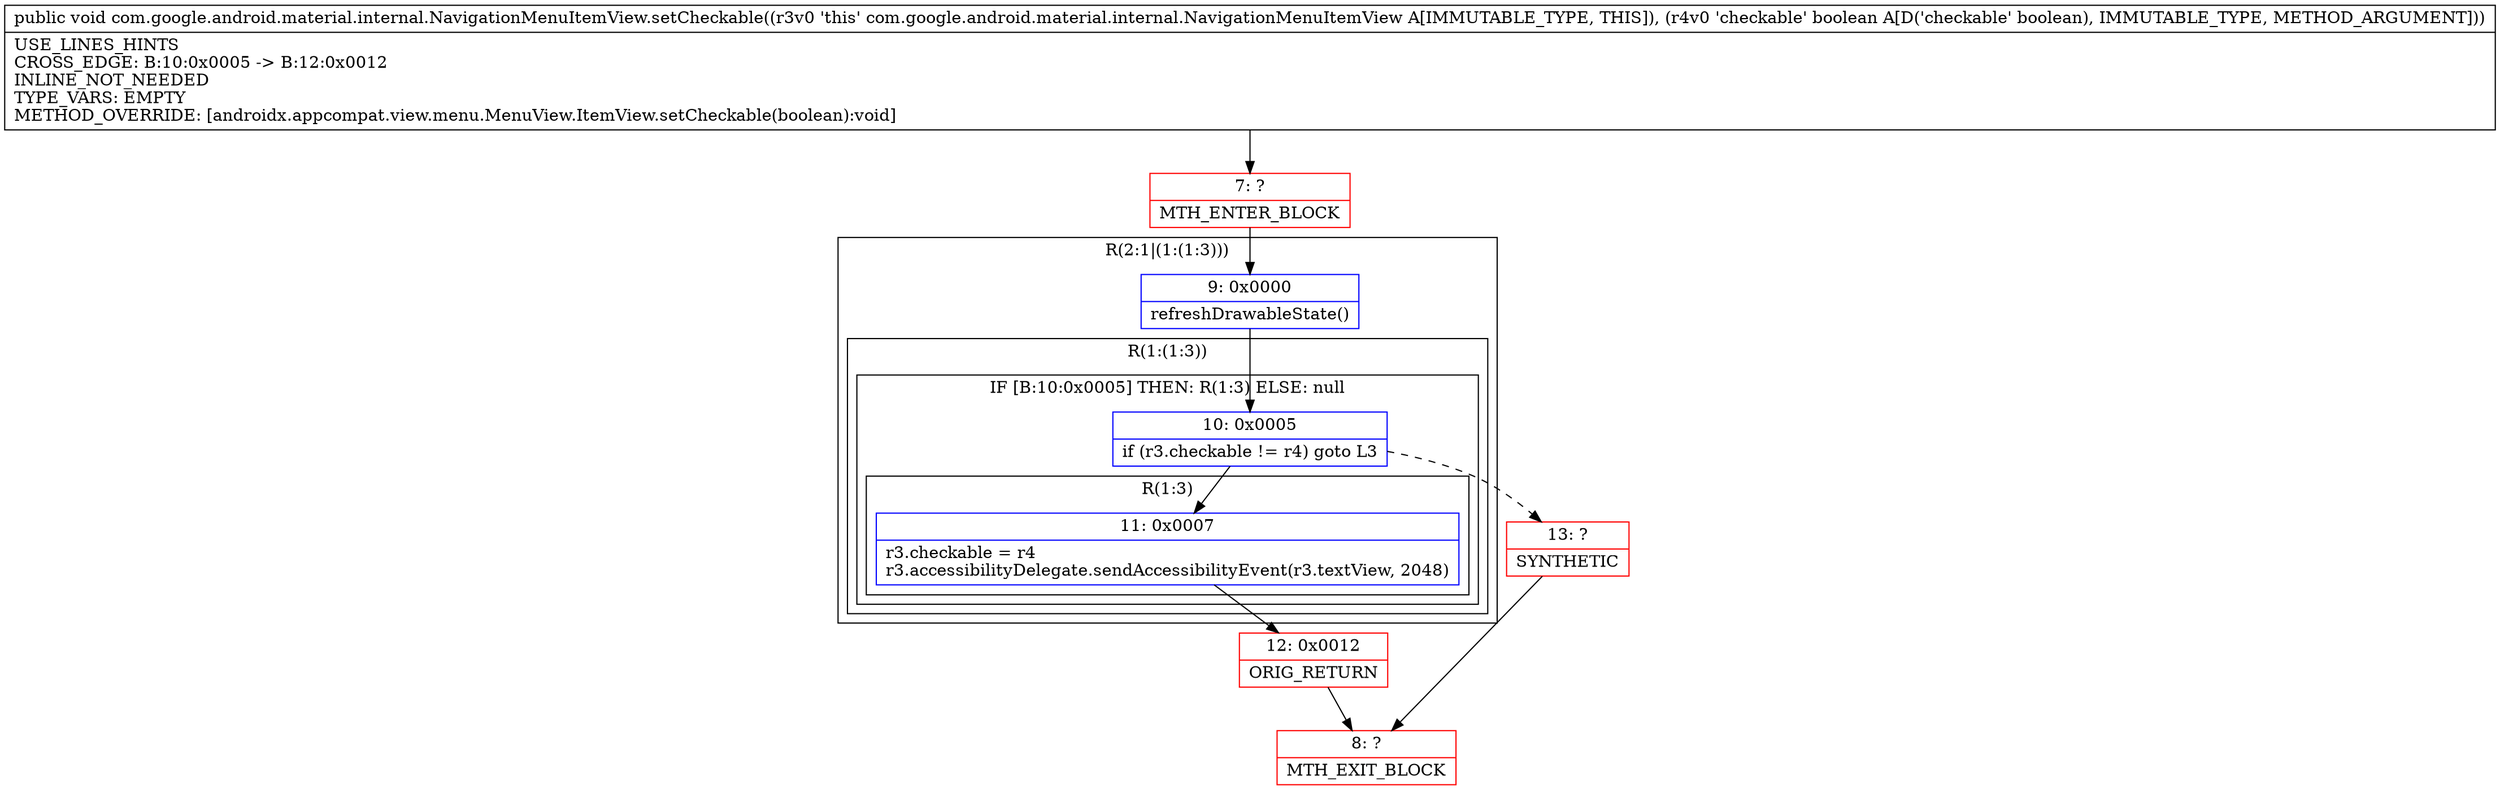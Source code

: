 digraph "CFG forcom.google.android.material.internal.NavigationMenuItemView.setCheckable(Z)V" {
subgraph cluster_Region_2093455402 {
label = "R(2:1|(1:(1:3)))";
node [shape=record,color=blue];
Node_9 [shape=record,label="{9\:\ 0x0000|refreshDrawableState()\l}"];
subgraph cluster_Region_1905428666 {
label = "R(1:(1:3))";
node [shape=record,color=blue];
subgraph cluster_IfRegion_768809882 {
label = "IF [B:10:0x0005] THEN: R(1:3) ELSE: null";
node [shape=record,color=blue];
Node_10 [shape=record,label="{10\:\ 0x0005|if (r3.checkable != r4) goto L3\l}"];
subgraph cluster_Region_1184838967 {
label = "R(1:3)";
node [shape=record,color=blue];
Node_11 [shape=record,label="{11\:\ 0x0007|r3.checkable = r4\lr3.accessibilityDelegate.sendAccessibilityEvent(r3.textView, 2048)\l}"];
}
}
}
}
Node_7 [shape=record,color=red,label="{7\:\ ?|MTH_ENTER_BLOCK\l}"];
Node_12 [shape=record,color=red,label="{12\:\ 0x0012|ORIG_RETURN\l}"];
Node_8 [shape=record,color=red,label="{8\:\ ?|MTH_EXIT_BLOCK\l}"];
Node_13 [shape=record,color=red,label="{13\:\ ?|SYNTHETIC\l}"];
MethodNode[shape=record,label="{public void com.google.android.material.internal.NavigationMenuItemView.setCheckable((r3v0 'this' com.google.android.material.internal.NavigationMenuItemView A[IMMUTABLE_TYPE, THIS]), (r4v0 'checkable' boolean A[D('checkable' boolean), IMMUTABLE_TYPE, METHOD_ARGUMENT]))  | USE_LINES_HINTS\lCROSS_EDGE: B:10:0x0005 \-\> B:12:0x0012\lINLINE_NOT_NEEDED\lTYPE_VARS: EMPTY\lMETHOD_OVERRIDE: [androidx.appcompat.view.menu.MenuView.ItemView.setCheckable(boolean):void]\l}"];
MethodNode -> Node_7;Node_9 -> Node_10;
Node_10 -> Node_11;
Node_10 -> Node_13[style=dashed];
Node_11 -> Node_12;
Node_7 -> Node_9;
Node_12 -> Node_8;
Node_13 -> Node_8;
}

